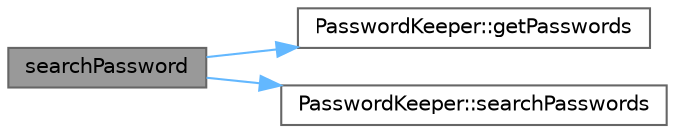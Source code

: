 digraph "searchPassword"
{
 // LATEX_PDF_SIZE
  bgcolor="transparent";
  edge [fontname=Helvetica,fontsize=10,labelfontname=Helvetica,labelfontsize=10];
  node [fontname=Helvetica,fontsize=10,shape=box,height=0.2,width=0.4];
  rankdir="LR";
  Node1 [id="Node000001",label="searchPassword",height=0.2,width=0.4,color="gray40", fillcolor="grey60", style="filled", fontcolor="black",tooltip="Searches for a password."];
  Node1 -> Node2 [id="edge1_Node000001_Node000002",color="steelblue1",style="solid",tooltip=" "];
  Node2 [id="Node000002",label="PasswordKeeper::getPasswords",height=0.2,width=0.4,color="grey40", fillcolor="white", style="filled",URL="$class_password_keeper.html#a366eff2b86d8d5931a69cfb03715fd64",tooltip="Gets the vector of password entries."];
  Node1 -> Node3 [id="edge2_Node000001_Node000003",color="steelblue1",style="solid",tooltip=" "];
  Node3 [id="Node000003",label="PasswordKeeper::searchPasswords",height=0.2,width=0.4,color="grey40", fillcolor="white", style="filled",URL="$class_password_keeper.html#a468b2c66cf9484d90bd39aaf63e9e3cd",tooltip="Searches for password entries matching a given query."];
}

